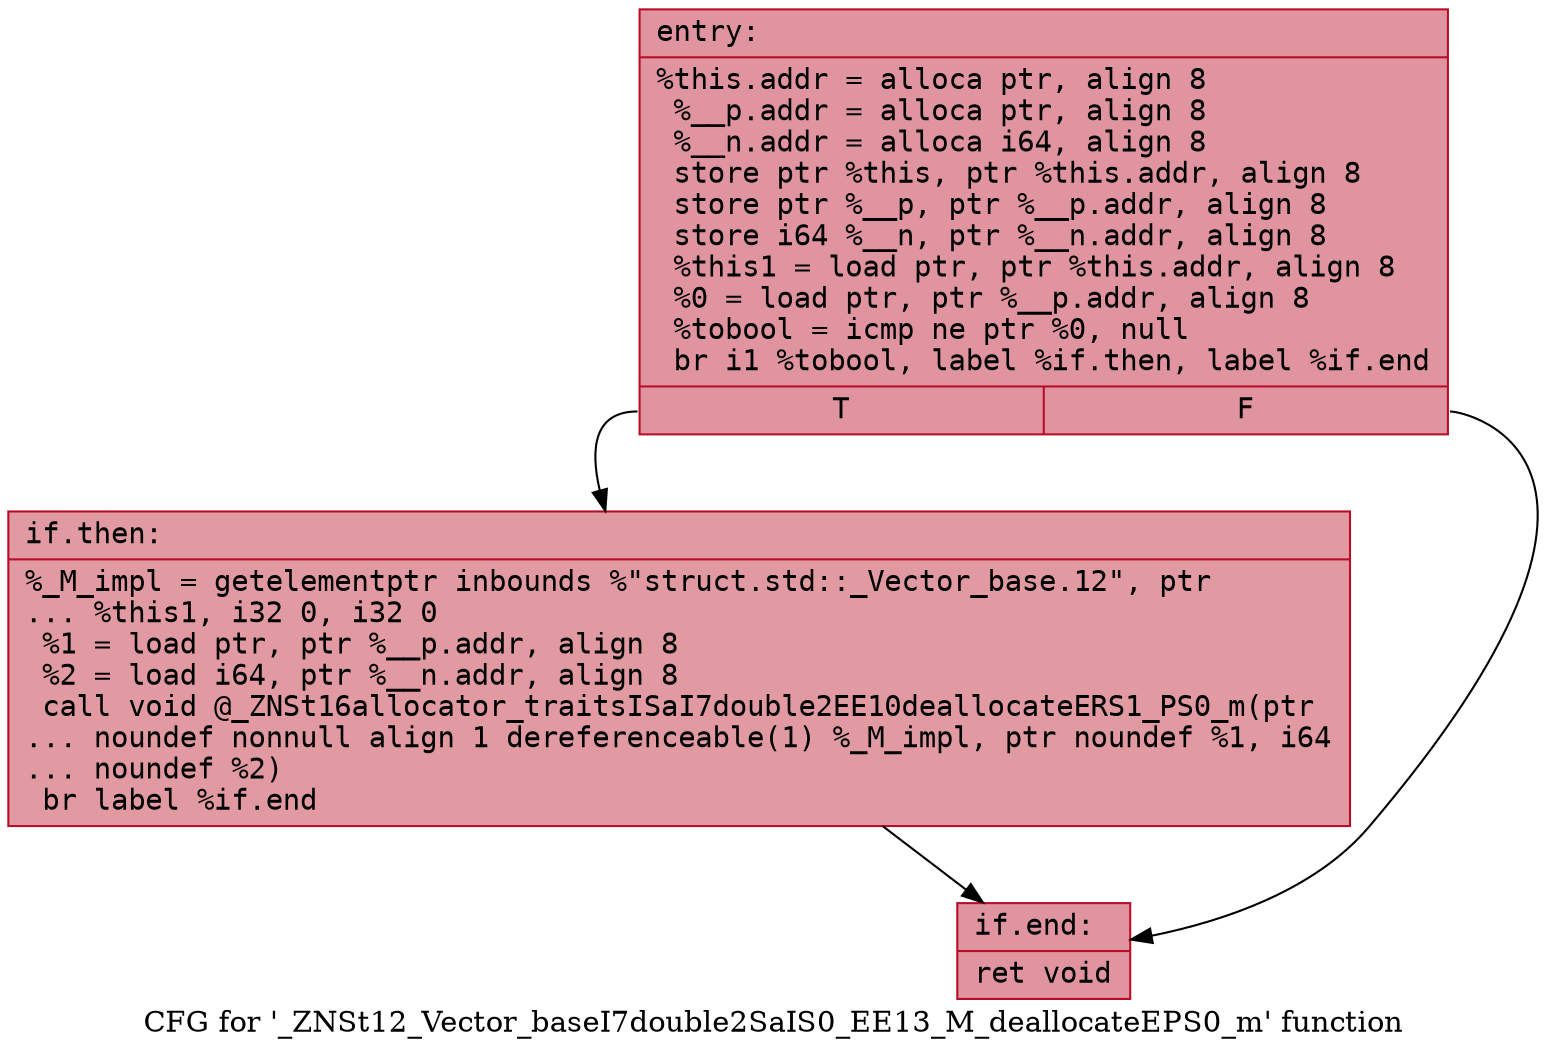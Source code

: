 digraph "CFG for '_ZNSt12_Vector_baseI7double2SaIS0_EE13_M_deallocateEPS0_m' function" {
	label="CFG for '_ZNSt12_Vector_baseI7double2SaIS0_EE13_M_deallocateEPS0_m' function";

	Node0x56307d6cb050 [shape=record,color="#b70d28ff", style=filled, fillcolor="#b70d2870" fontname="Courier",label="{entry:\l|  %this.addr = alloca ptr, align 8\l  %__p.addr = alloca ptr, align 8\l  %__n.addr = alloca i64, align 8\l  store ptr %this, ptr %this.addr, align 8\l  store ptr %__p, ptr %__p.addr, align 8\l  store i64 %__n, ptr %__n.addr, align 8\l  %this1 = load ptr, ptr %this.addr, align 8\l  %0 = load ptr, ptr %__p.addr, align 8\l  %tobool = icmp ne ptr %0, null\l  br i1 %tobool, label %if.then, label %if.end\l|{<s0>T|<s1>F}}"];
	Node0x56307d6cb050:s0 -> Node0x56307d6cb0a0[tooltip="entry -> if.then\nProbability 62.50%" ];
	Node0x56307d6cb050:s1 -> Node0x56307d6cb8c0[tooltip="entry -> if.end\nProbability 37.50%" ];
	Node0x56307d6cb0a0 [shape=record,color="#b70d28ff", style=filled, fillcolor="#bb1b2c70" fontname="Courier",label="{if.then:\l|  %_M_impl = getelementptr inbounds %\"struct.std::_Vector_base.12\", ptr\l... %this1, i32 0, i32 0\l  %1 = load ptr, ptr %__p.addr, align 8\l  %2 = load i64, ptr %__n.addr, align 8\l  call void @_ZNSt16allocator_traitsISaI7double2EE10deallocateERS1_PS0_m(ptr\l... noundef nonnull align 1 dereferenceable(1) %_M_impl, ptr noundef %1, i64\l... noundef %2)\l  br label %if.end\l}"];
	Node0x56307d6cb0a0 -> Node0x56307d6cb8c0[tooltip="if.then -> if.end\nProbability 100.00%" ];
	Node0x56307d6cb8c0 [shape=record,color="#b70d28ff", style=filled, fillcolor="#b70d2870" fontname="Courier",label="{if.end:\l|  ret void\l}"];
}
